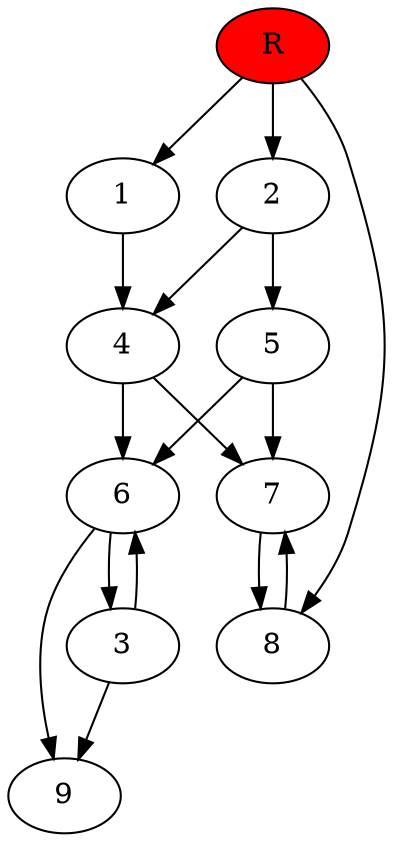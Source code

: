 digraph prb25359 {
	1
	2
	3
	4
	5
	6
	7
	8
	R [fillcolor="#ff0000" style=filled]
	1 -> 4
	2 -> 4
	2 -> 5
	3 -> 6
	3 -> 9
	4 -> 6
	4 -> 7
	5 -> 6
	5 -> 7
	6 -> 3
	6 -> 9
	7 -> 8
	8 -> 7
	R -> 1
	R -> 2
	R -> 8
}
